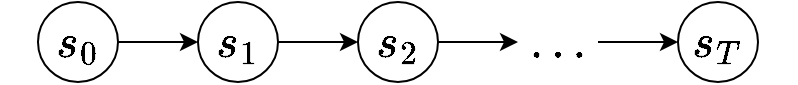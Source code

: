 <mxfile version="13.1.3" type="device"><diagram id="nZ5cY-VbU-A5cqr8cREf" name="Page-1"><mxGraphModel dx="946" dy="591" grid="1" gridSize="10" guides="1" tooltips="1" connect="1" arrows="1" fold="1" page="1" pageScale="1" pageWidth="850" pageHeight="1100" math="1" shadow="0"><root><mxCell id="0"/><mxCell id="1" parent="0"/><mxCell id="MOT2IWyfUogLL4LCChR7-6" style="edgeStyle=orthogonalEdgeStyle;rounded=0;orthogonalLoop=1;jettySize=auto;html=1;fontSize=20;" edge="1" parent="1" source="MOT2IWyfUogLL4LCChR7-1" target="MOT2IWyfUogLL4LCChR7-2"><mxGeometry relative="1" as="geometry"/></mxCell><mxCell id="MOT2IWyfUogLL4LCChR7-1" value="&lt;font style=&quot;font-size: 20px;&quot;&gt;$$s_0$$&lt;/font&gt;" style="ellipse;whiteSpace=wrap;html=1;fontSize=20;" vertex="1" parent="1"><mxGeometry x="120" y="120" width="40" height="40" as="geometry"/></mxCell><mxCell id="MOT2IWyfUogLL4LCChR7-7" style="edgeStyle=orthogonalEdgeStyle;rounded=0;orthogonalLoop=1;jettySize=auto;html=1;entryX=0;entryY=0.5;entryDx=0;entryDy=0;fontSize=20;" edge="1" parent="1" source="MOT2IWyfUogLL4LCChR7-2" target="MOT2IWyfUogLL4LCChR7-3"><mxGeometry relative="1" as="geometry"/></mxCell><mxCell id="MOT2IWyfUogLL4LCChR7-2" value="&lt;font style=&quot;font-size: 20px&quot;&gt;$$s_1$$&lt;/font&gt;" style="ellipse;whiteSpace=wrap;html=1;fontSize=20;" vertex="1" parent="1"><mxGeometry x="200" y="120" width="40" height="40" as="geometry"/></mxCell><mxCell id="MOT2IWyfUogLL4LCChR7-8" style="edgeStyle=orthogonalEdgeStyle;rounded=0;orthogonalLoop=1;jettySize=auto;html=1;fontSize=20;" edge="1" parent="1" source="MOT2IWyfUogLL4LCChR7-3" target="MOT2IWyfUogLL4LCChR7-5"><mxGeometry relative="1" as="geometry"/></mxCell><mxCell id="MOT2IWyfUogLL4LCChR7-3" value="&lt;font style=&quot;font-size: 20px&quot;&gt;$$s_2$$&lt;/font&gt;" style="ellipse;whiteSpace=wrap;html=1;fontSize=20;" vertex="1" parent="1"><mxGeometry x="280" y="120" width="40" height="40" as="geometry"/></mxCell><mxCell id="MOT2IWyfUogLL4LCChR7-4" value="&lt;font style=&quot;font-size: 20px&quot;&gt;$$s_T$$&lt;/font&gt;" style="ellipse;whiteSpace=wrap;html=1;fontSize=20;" vertex="1" parent="1"><mxGeometry x="440" y="120" width="40" height="40" as="geometry"/></mxCell><mxCell id="MOT2IWyfUogLL4LCChR7-9" style="edgeStyle=orthogonalEdgeStyle;rounded=0;orthogonalLoop=1;jettySize=auto;html=1;entryX=0;entryY=0.5;entryDx=0;entryDy=0;fontSize=20;" edge="1" parent="1" source="MOT2IWyfUogLL4LCChR7-5" target="MOT2IWyfUogLL4LCChR7-4"><mxGeometry relative="1" as="geometry"/></mxCell><mxCell id="MOT2IWyfUogLL4LCChR7-5" value="$$\dots$$" style="text;html=1;strokeColor=none;fillColor=none;align=center;verticalAlign=middle;whiteSpace=wrap;rounded=0;fontSize=20;" vertex="1" parent="1"><mxGeometry x="360" y="120" width="40" height="40" as="geometry"/></mxCell></root></mxGraphModel></diagram></mxfile>